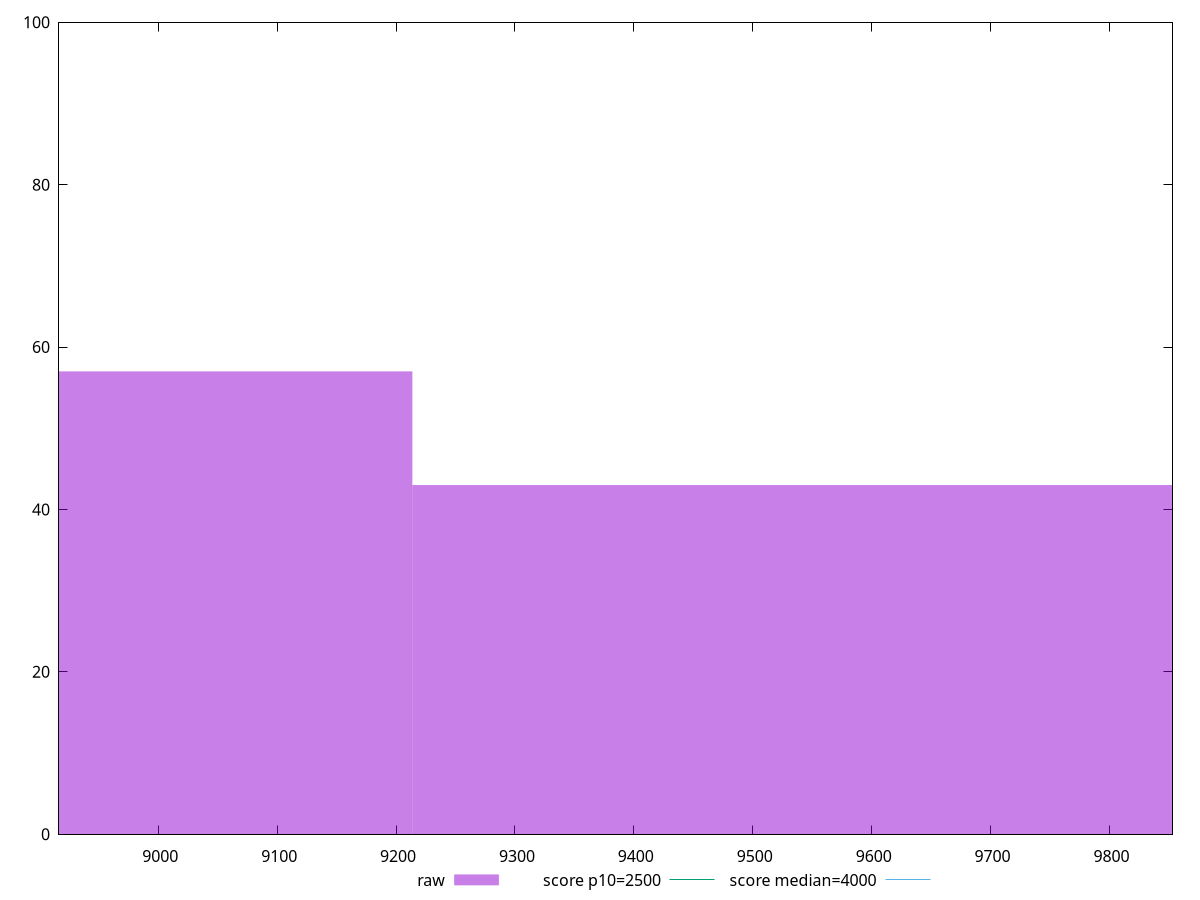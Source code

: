 reset

$raw <<EOF
9698.631302687552 43
8728.768172418797 57
EOF

set key outside below
set boxwidth 969.8631302687553
set xrange [8916.46875:9853.073249999998]
set yrange [0:100]
set style fill transparent solid 0.5 noborder

set parametric
set terminal svg size 640, 490 enhanced background rgb 'white'
set output "report_00007_2020-12-11T15:55:29.892Z/largest-contentful-paint/samples/pages+cached+noexternal/raw/histogram.svg"

plot $raw title "raw" with boxes, \
     2500,t title "score p10=2500", \
     4000,t title "score median=4000"

reset
